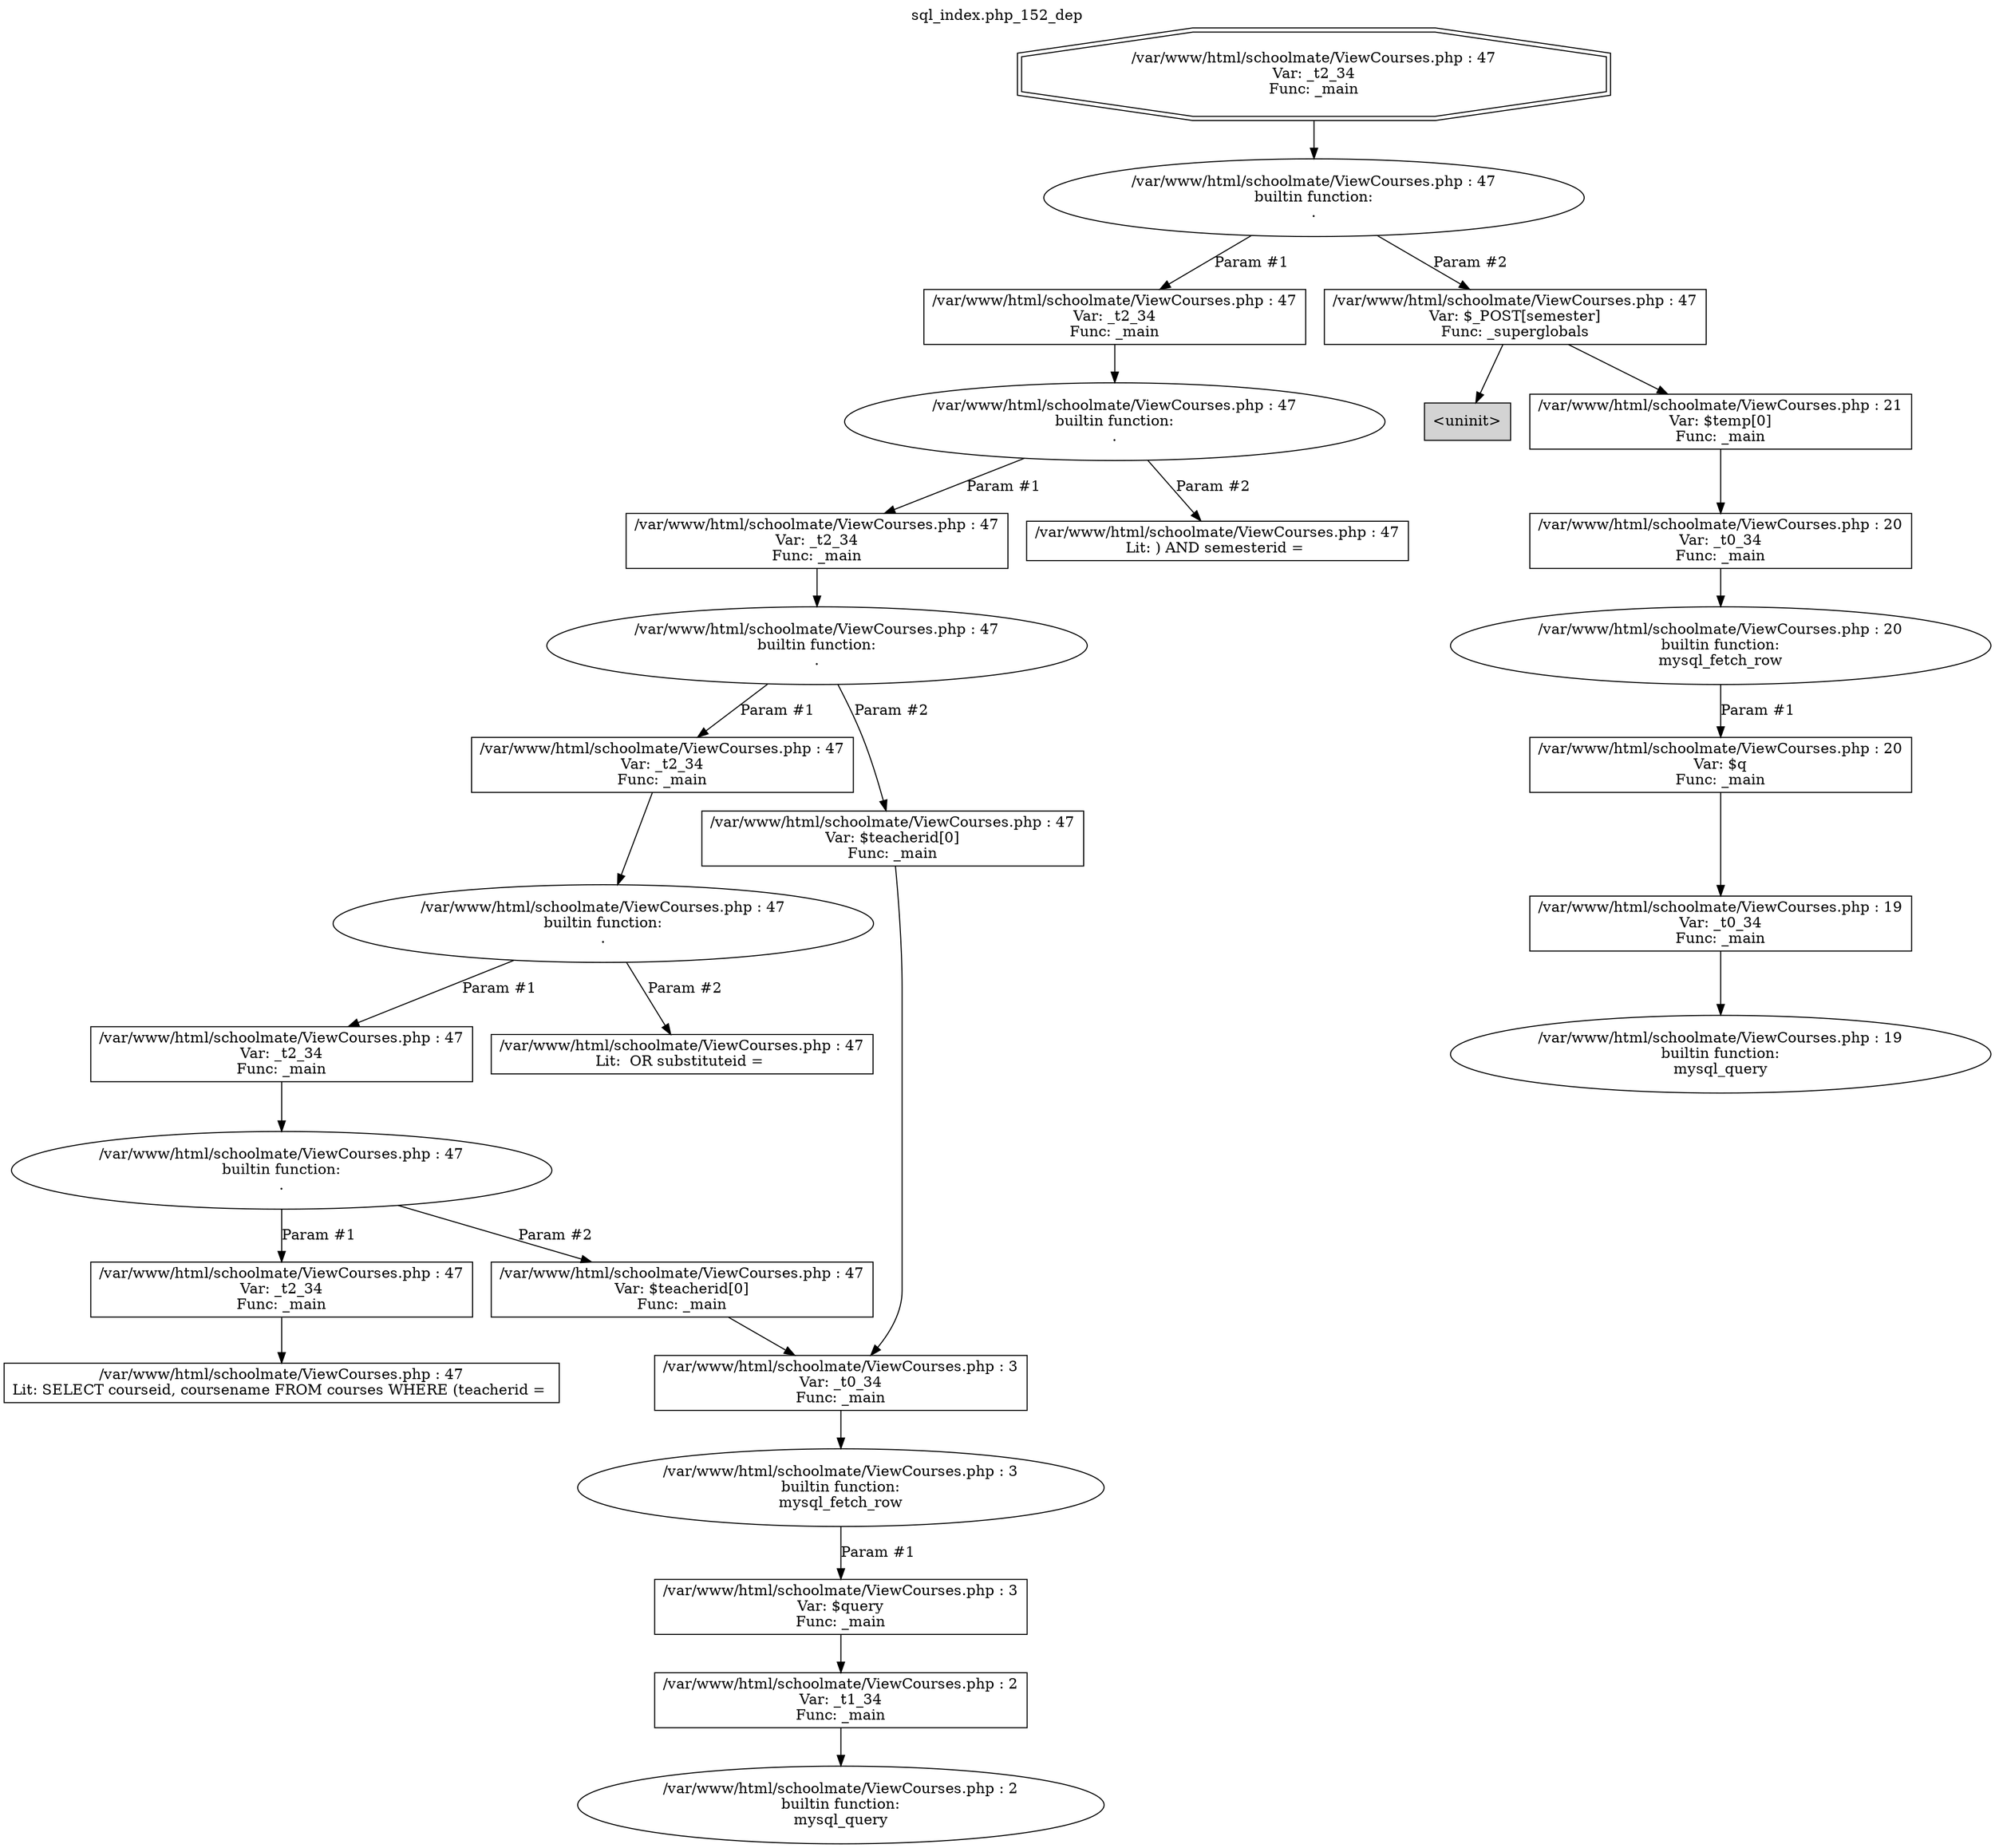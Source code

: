 digraph cfg {
  label="sql_index.php_152_dep";
  labelloc=t;
  n1 [shape=doubleoctagon, label="/var/www/html/schoolmate/ViewCourses.php : 47\nVar: _t2_34\nFunc: _main\n"];
  n2 [shape=ellipse, label="/var/www/html/schoolmate/ViewCourses.php : 47\nbuiltin function:\n.\n"];
  n3 [shape=box, label="/var/www/html/schoolmate/ViewCourses.php : 47\nVar: _t2_34\nFunc: _main\n"];
  n4 [shape=ellipse, label="/var/www/html/schoolmate/ViewCourses.php : 47\nbuiltin function:\n.\n"];
  n5 [shape=box, label="/var/www/html/schoolmate/ViewCourses.php : 47\nVar: _t2_34\nFunc: _main\n"];
  n6 [shape=ellipse, label="/var/www/html/schoolmate/ViewCourses.php : 47\nbuiltin function:\n.\n"];
  n7 [shape=box, label="/var/www/html/schoolmate/ViewCourses.php : 47\nVar: _t2_34\nFunc: _main\n"];
  n8 [shape=ellipse, label="/var/www/html/schoolmate/ViewCourses.php : 47\nbuiltin function:\n.\n"];
  n9 [shape=box, label="/var/www/html/schoolmate/ViewCourses.php : 47\nVar: _t2_34\nFunc: _main\n"];
  n10 [shape=ellipse, label="/var/www/html/schoolmate/ViewCourses.php : 47\nbuiltin function:\n.\n"];
  n11 [shape=box, label="/var/www/html/schoolmate/ViewCourses.php : 47\nVar: _t2_34\nFunc: _main\n"];
  n12 [shape=box, label="/var/www/html/schoolmate/ViewCourses.php : 47\nLit: SELECT courseid, coursename FROM courses WHERE (teacherid = \n"];
  n13 [shape=box, label="/var/www/html/schoolmate/ViewCourses.php : 47\nVar: $teacherid[0]\nFunc: _main\n"];
  n14 [shape=box, label="/var/www/html/schoolmate/ViewCourses.php : 3\nVar: _t0_34\nFunc: _main\n"];
  n15 [shape=ellipse, label="/var/www/html/schoolmate/ViewCourses.php : 3\nbuiltin function:\nmysql_fetch_row\n"];
  n16 [shape=box, label="/var/www/html/schoolmate/ViewCourses.php : 3\nVar: $query\nFunc: _main\n"];
  n17 [shape=box, label="/var/www/html/schoolmate/ViewCourses.php : 2\nVar: _t1_34\nFunc: _main\n"];
  n18 [shape=ellipse, label="/var/www/html/schoolmate/ViewCourses.php : 2\nbuiltin function:\nmysql_query\n"];
  n19 [shape=box, label="/var/www/html/schoolmate/ViewCourses.php : 47\nLit:  OR substituteid = \n"];
  n20 [shape=box, label="/var/www/html/schoolmate/ViewCourses.php : 47\nVar: $teacherid[0]\nFunc: _main\n"];
  n21 [shape=box, label="/var/www/html/schoolmate/ViewCourses.php : 47\nLit: ) AND semesterid = \n"];
  n22 [shape=box, label="/var/www/html/schoolmate/ViewCourses.php : 47\nVar: $_POST[semester]\nFunc: _superglobals\n"];
  n23 [shape=box, label="<uninit>",style=filled];
  n24 [shape=box, label="/var/www/html/schoolmate/ViewCourses.php : 21\nVar: $temp[0]\nFunc: _main\n"];
  n25 [shape=box, label="/var/www/html/schoolmate/ViewCourses.php : 20\nVar: _t0_34\nFunc: _main\n"];
  n26 [shape=ellipse, label="/var/www/html/schoolmate/ViewCourses.php : 20\nbuiltin function:\nmysql_fetch_row\n"];
  n27 [shape=box, label="/var/www/html/schoolmate/ViewCourses.php : 20\nVar: $q\nFunc: _main\n"];
  n28 [shape=box, label="/var/www/html/schoolmate/ViewCourses.php : 19\nVar: _t0_34\nFunc: _main\n"];
  n29 [shape=ellipse, label="/var/www/html/schoolmate/ViewCourses.php : 19\nbuiltin function:\nmysql_query\n"];
  n1 -> n2;
  n3 -> n4;
  n5 -> n6;
  n7 -> n8;
  n9 -> n10;
  n11 -> n12;
  n10 -> n11[label="Param #1"];
  n10 -> n13[label="Param #2"];
  n14 -> n15;
  n17 -> n18;
  n16 -> n17;
  n15 -> n16[label="Param #1"];
  n13 -> n14;
  n8 -> n9[label="Param #1"];
  n8 -> n19[label="Param #2"];
  n6 -> n7[label="Param #1"];
  n6 -> n20[label="Param #2"];
  n20 -> n14;
  n4 -> n5[label="Param #1"];
  n4 -> n21[label="Param #2"];
  n2 -> n3[label="Param #1"];
  n2 -> n22[label="Param #2"];
  n22 -> n23;
  n22 -> n24;
  n25 -> n26;
  n28 -> n29;
  n27 -> n28;
  n26 -> n27[label="Param #1"];
  n24 -> n25;
}
